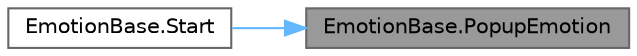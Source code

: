 digraph "EmotionBase.PopupEmotion"
{
 // LATEX_PDF_SIZE
  bgcolor="transparent";
  edge [fontname=Helvetica,fontsize=10,labelfontname=Helvetica,labelfontsize=10];
  node [fontname=Helvetica,fontsize=10,shape=box,height=0.2,width=0.4];
  rankdir="RL";
  Node1 [id="Node000001",label="EmotionBase.PopupEmotion",height=0.2,width=0.4,color="gray40", fillcolor="grey60", style="filled", fontcolor="black",tooltip=" "];
  Node1 -> Node2 [id="edge1_Node000001_Node000002",dir="back",color="steelblue1",style="solid",tooltip=" "];
  Node2 [id="Node000002",label="EmotionBase.Start",height=0.2,width=0.4,color="grey40", fillcolor="white", style="filled",URL="$class_emotion_base.html#acc45cd0e6fe92292dca17159b31f4624",tooltip=" "];
}
